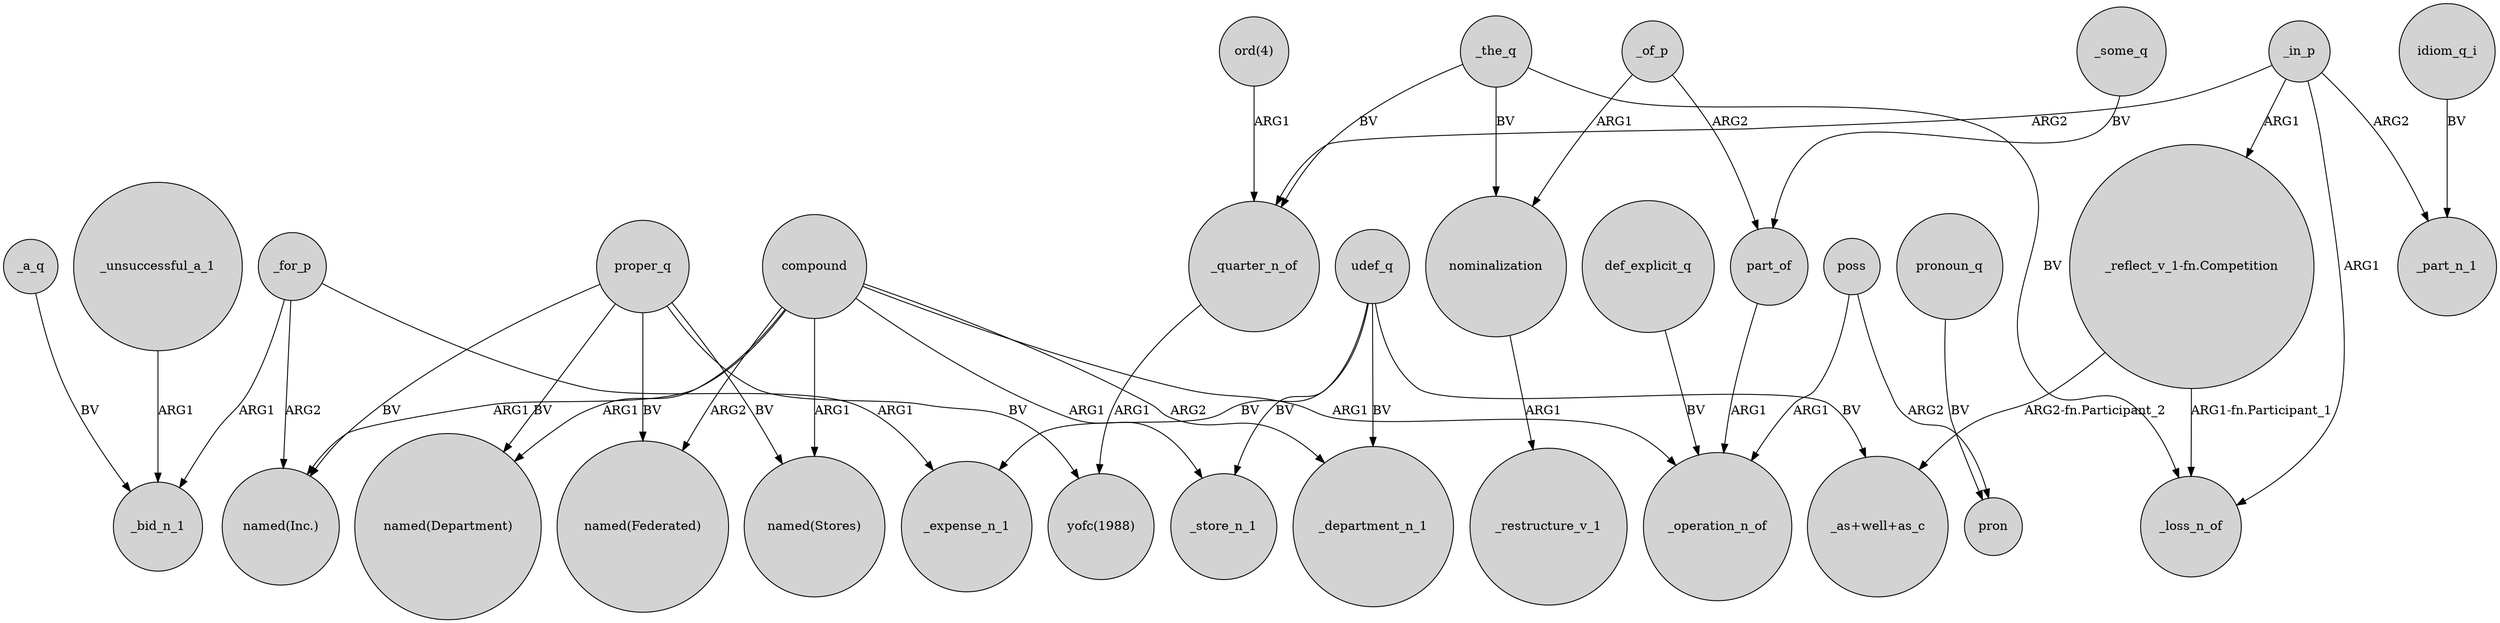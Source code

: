 digraph {
	node [shape=circle style=filled]
	_a_q -> _bid_n_1 [label=BV]
	_the_q -> nominalization [label=BV]
	_of_p -> part_of [label=ARG2]
	_of_p -> nominalization [label=ARG1]
	_for_p -> "named(Inc.)" [label=ARG2]
	_the_q -> _loss_n_of [label=BV]
	compound -> "named(Stores)" [label=ARG1]
	"_reflect_v_1-fn.Competition" -> _loss_n_of [label="ARG1-fn.Participant_1"]
	"ord(4)" -> _quarter_n_of [label=ARG1]
	proper_q -> "named(Federated)" [label=BV]
	poss -> _operation_n_of [label=ARG1]
	part_of -> _operation_n_of [label=ARG1]
	_in_p -> _loss_n_of [label=ARG1]
	compound -> _operation_n_of [label=ARG1]
	_the_q -> _quarter_n_of [label=BV]
	compound -> "named(Federated)" [label=ARG2]
	udef_q -> _department_n_1 [label=BV]
	proper_q -> "named(Inc.)" [label=BV]
	proper_q -> "named(Stores)" [label=BV]
	"_reflect_v_1-fn.Competition" -> "_as+well+as_c" [label="ARG2-fn.Participant_2"]
	pronoun_q -> pron [label=BV]
	poss -> pron [label=ARG2]
	udef_q -> _store_n_1 [label=BV]
	nominalization -> _restructure_v_1 [label=ARG1]
	_in_p -> _part_n_1 [label=ARG2]
	compound -> "named(Department)" [label=ARG1]
	_unsuccessful_a_1 -> _bid_n_1 [label=ARG1]
	compound -> _store_n_1 [label=ARG1]
	proper_q -> "named(Department)" [label=BV]
	_some_q -> part_of [label=BV]
	udef_q -> "_as+well+as_c" [label=BV]
	_in_p -> "_reflect_v_1-fn.Competition" [label=ARG1]
	udef_q -> _expense_n_1 [label=BV]
	proper_q -> "yofc(1988)" [label=BV]
	compound -> _department_n_1 [label=ARG2]
	def_explicit_q -> _operation_n_of [label=BV]
	idiom_q_i -> _part_n_1 [label=BV]
	_quarter_n_of -> "yofc(1988)" [label=ARG1]
	compound -> "named(Inc.)" [label=ARG1]
	_in_p -> _quarter_n_of [label=ARG2]
	_for_p -> _expense_n_1 [label=ARG1]
	_for_p -> _bid_n_1 [label=ARG1]
}
